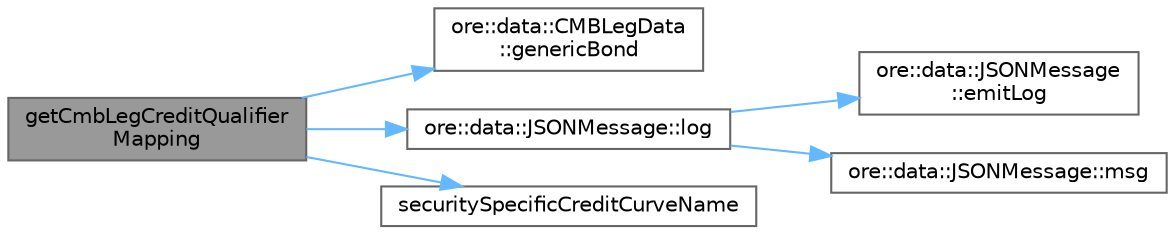 digraph "getCmbLegCreditQualifierMapping"
{
 // INTERACTIVE_SVG=YES
 // LATEX_PDF_SIZE
  bgcolor="transparent";
  edge [fontname=Helvetica,fontsize=10,labelfontname=Helvetica,labelfontsize=10];
  node [fontname=Helvetica,fontsize=10,shape=box,height=0.2,width=0.4];
  rankdir="LR";
  Node1 [label="getCmbLegCreditQualifier\lMapping",height=0.2,width=0.4,color="gray40", fillcolor="grey60", style="filled", fontcolor="black",tooltip=" "];
  Node1 -> Node2 [color="steelblue1",style="solid"];
  Node2 [label="ore::data::CMBLegData\l::genericBond",height=0.2,width=0.4,color="grey40", fillcolor="white", style="filled",URL="$classore_1_1data_1_1_c_m_b_leg_data.html#a4bec23128f2758d4436034327fbce29d",tooltip=" "];
  Node1 -> Node3 [color="steelblue1",style="solid"];
  Node3 [label="ore::data::JSONMessage::log",height=0.2,width=0.4,color="grey40", fillcolor="white", style="filled",URL="$classore_1_1data_1_1_j_s_o_n_message.html#a5e21eca2668ed948bdc409b19a78e5bb",tooltip="generate Boost log record to pass to corresponding sinks"];
  Node3 -> Node4 [color="steelblue1",style="solid"];
  Node4 [label="ore::data::JSONMessage\l::emitLog",height=0.2,width=0.4,color="grey40", fillcolor="white", style="filled",URL="$classore_1_1data_1_1_j_s_o_n_message.html#a6a9077605df871e6e961dd0099645b35",tooltip="generate Boost log record - this method is called by log()"];
  Node3 -> Node5 [color="steelblue1",style="solid"];
  Node5 [label="ore::data::JSONMessage::msg",height=0.2,width=0.4,color="grey40", fillcolor="white", style="filled",URL="$classore_1_1data_1_1_j_s_o_n_message.html#a39f83a0ab38c425a8844c8892b93d69e",tooltip="return a std::string for the log file"];
  Node1 -> Node6 [color="steelblue1",style="solid"];
  Node6 [label="securitySpecificCreditCurveName",height=0.2,width=0.4,color="grey40", fillcolor="white", style="filled",URL="$namespaceore_1_1data.html#aede061bac0af9d192655e18cbfa547ee",tooltip=" "];
}
